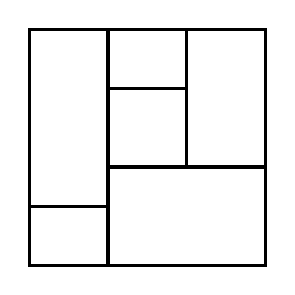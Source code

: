 \begin{tikzpicture}[very thick, scale=.5]
    \draw (0,3/2) rectangle (2,6);
    \draw (0,0) rectangle (2,3/2);
    \draw (2,9/2) rectangle (4,6);
    \draw (2,5/2) rectangle (4,9/2);
    \draw (4,5/2) rectangle (6,6);
    \draw (2,0) rectangle (6,5/2);
\end{tikzpicture}
